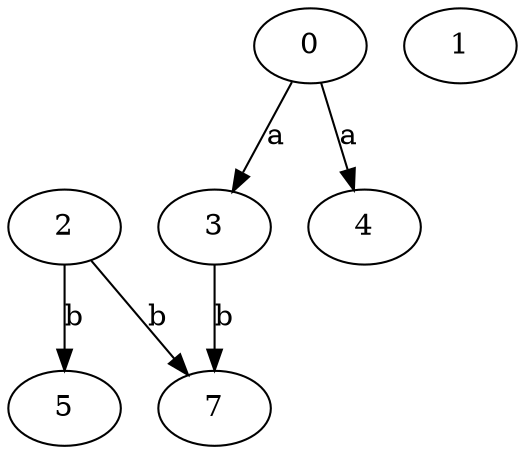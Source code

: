 strict digraph  {
2;
0;
3;
1;
4;
5;
7;
2 -> 5  [label=b];
2 -> 7  [label=b];
0 -> 3  [label=a];
0 -> 4  [label=a];
3 -> 7  [label=b];
}
